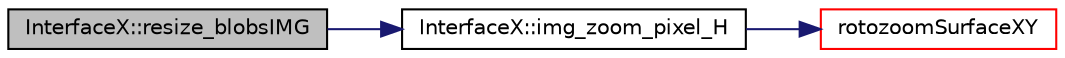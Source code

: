 digraph G
{
  bgcolor="transparent";
  edge [fontname="Helvetica",fontsize="10",labelfontname="Helvetica",labelfontsize="10"];
  node [fontname="Helvetica",fontsize="10",shape=record];
  rankdir=LR;
  Node1 [label="InterfaceX::resize_blobsIMG",height=0.2,width=0.4,color="black", fillcolor="grey75", style="filled" fontcolor="black"];
  Node1 -> Node2 [color="midnightblue",fontsize="10",style="solid",fontname="Helvetica"];
  Node2 [label="InterfaceX::img_zoom_pixel_H",height=0.2,width=0.4,color="black",URL="$a00011.html#a7c56c245c6bd52d2eedb51aec1e2c872"];
  Node2 -> Node3 [color="midnightblue",fontsize="10",style="solid",fontname="Helvetica"];
  Node3 [label="rotozoomSurfaceXY",height=0.2,width=0.4,color="red",URL="$a00036.html#a454d4234a45eab6ec238a40cc44051d4",tooltip="Rotates and zooms a surface with different horizontal and vertival scaling factors and optional anti-..."];
}
